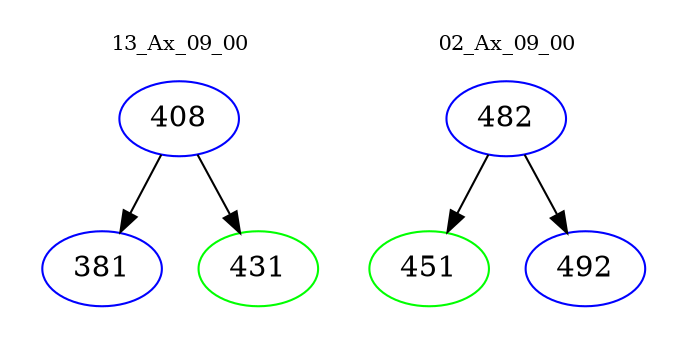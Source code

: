 digraph{
subgraph cluster_0 {
color = white
label = "13_Ax_09_00";
fontsize=10;
T0_408 [label="408", color="blue"]
T0_408 -> T0_381 [color="black"]
T0_381 [label="381", color="blue"]
T0_408 -> T0_431 [color="black"]
T0_431 [label="431", color="green"]
}
subgraph cluster_1 {
color = white
label = "02_Ax_09_00";
fontsize=10;
T1_482 [label="482", color="blue"]
T1_482 -> T1_451 [color="black"]
T1_451 [label="451", color="green"]
T1_482 -> T1_492 [color="black"]
T1_492 [label="492", color="blue"]
}
}
